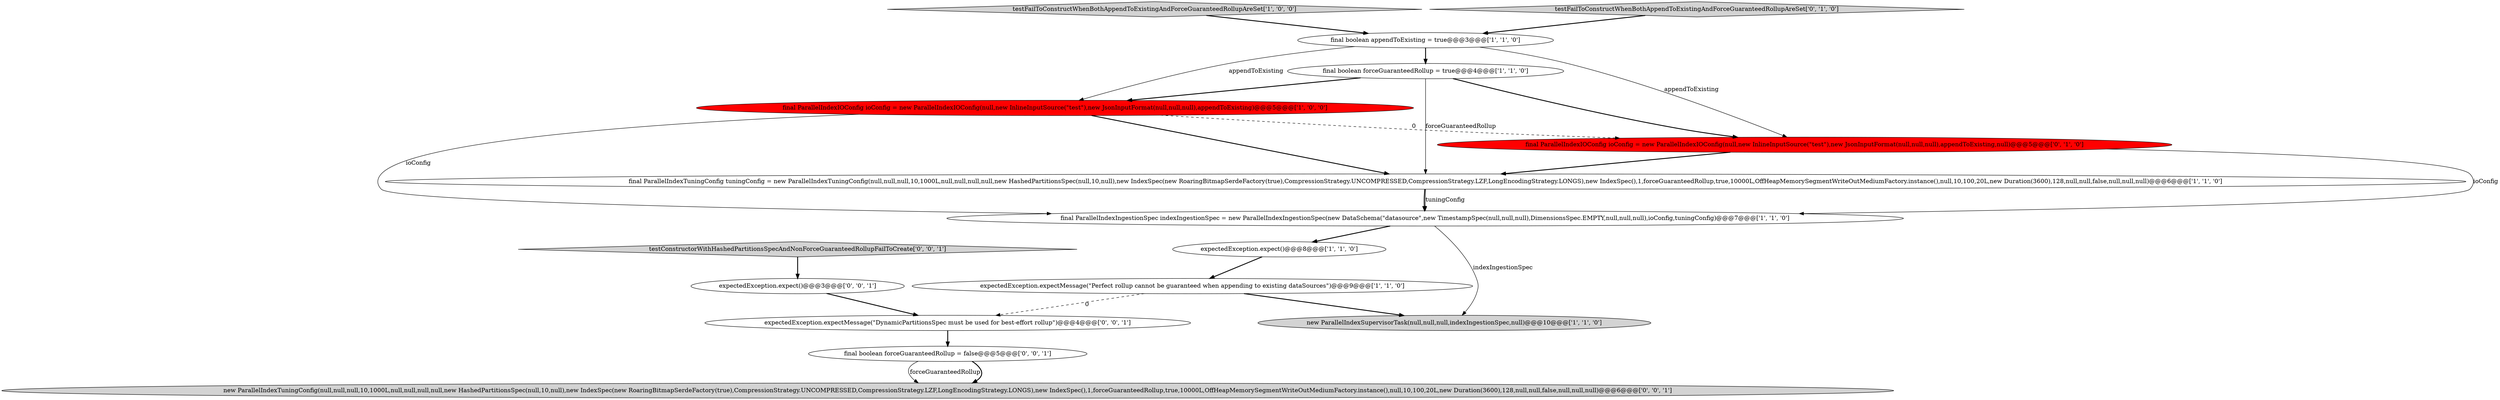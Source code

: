 digraph {
7 [style = filled, label = "final boolean appendToExisting = true@@@3@@@['1', '1', '0']", fillcolor = white, shape = ellipse image = "AAA0AAABBB1BBB"];
1 [style = filled, label = "expectedException.expect()@@@8@@@['1', '1', '0']", fillcolor = white, shape = ellipse image = "AAA0AAABBB1BBB"];
6 [style = filled, label = "testFailToConstructWhenBothAppendToExistingAndForceGuaranteedRollupAreSet['1', '0', '0']", fillcolor = lightgray, shape = diamond image = "AAA0AAABBB1BBB"];
0 [style = filled, label = "final boolean forceGuaranteedRollup = true@@@4@@@['1', '1', '0']", fillcolor = white, shape = ellipse image = "AAA0AAABBB1BBB"];
11 [style = filled, label = "expectedException.expect()@@@3@@@['0', '0', '1']", fillcolor = white, shape = ellipse image = "AAA0AAABBB3BBB"];
8 [style = filled, label = "final ParallelIndexIOConfig ioConfig = new ParallelIndexIOConfig(null,new InlineInputSource(\"test\"),new JsonInputFormat(null,null,null),appendToExisting)@@@5@@@['1', '0', '0']", fillcolor = red, shape = ellipse image = "AAA1AAABBB1BBB"];
9 [style = filled, label = "testFailToConstructWhenBothAppendToExistingAndForceGuaranteedRollupAreSet['0', '1', '0']", fillcolor = lightgray, shape = diamond image = "AAA0AAABBB2BBB"];
2 [style = filled, label = "expectedException.expectMessage(\"Perfect rollup cannot be guaranteed when appending to existing dataSources\")@@@9@@@['1', '1', '0']", fillcolor = white, shape = ellipse image = "AAA0AAABBB1BBB"];
12 [style = filled, label = "expectedException.expectMessage(\"DynamicPartitionsSpec must be used for best-effort rollup\")@@@4@@@['0', '0', '1']", fillcolor = white, shape = ellipse image = "AAA0AAABBB3BBB"];
13 [style = filled, label = "final boolean forceGuaranteedRollup = false@@@5@@@['0', '0', '1']", fillcolor = white, shape = ellipse image = "AAA0AAABBB3BBB"];
5 [style = filled, label = "final ParallelIndexTuningConfig tuningConfig = new ParallelIndexTuningConfig(null,null,null,10,1000L,null,null,null,null,new HashedPartitionsSpec(null,10,null),new IndexSpec(new RoaringBitmapSerdeFactory(true),CompressionStrategy.UNCOMPRESSED,CompressionStrategy.LZF,LongEncodingStrategy.LONGS),new IndexSpec(),1,forceGuaranteedRollup,true,10000L,OffHeapMemorySegmentWriteOutMediumFactory.instance(),null,10,100,20L,new Duration(3600),128,null,null,false,null,null,null)@@@6@@@['1', '1', '0']", fillcolor = white, shape = ellipse image = "AAA0AAABBB1BBB"];
15 [style = filled, label = "testConstructorWithHashedPartitionsSpecAndNonForceGuaranteedRollupFailToCreate['0', '0', '1']", fillcolor = lightgray, shape = diamond image = "AAA0AAABBB3BBB"];
10 [style = filled, label = "final ParallelIndexIOConfig ioConfig = new ParallelIndexIOConfig(null,new InlineInputSource(\"test\"),new JsonInputFormat(null,null,null),appendToExisting,null)@@@5@@@['0', '1', '0']", fillcolor = red, shape = ellipse image = "AAA1AAABBB2BBB"];
14 [style = filled, label = "new ParallelIndexTuningConfig(null,null,null,10,1000L,null,null,null,null,new HashedPartitionsSpec(null,10,null),new IndexSpec(new RoaringBitmapSerdeFactory(true),CompressionStrategy.UNCOMPRESSED,CompressionStrategy.LZF,LongEncodingStrategy.LONGS),new IndexSpec(),1,forceGuaranteedRollup,true,10000L,OffHeapMemorySegmentWriteOutMediumFactory.instance(),null,10,100,20L,new Duration(3600),128,null,null,false,null,null,null)@@@6@@@['0', '0', '1']", fillcolor = lightgray, shape = ellipse image = "AAA0AAABBB3BBB"];
3 [style = filled, label = "final ParallelIndexIngestionSpec indexIngestionSpec = new ParallelIndexIngestionSpec(new DataSchema(\"datasource\",new TimestampSpec(null,null,null),DimensionsSpec.EMPTY,null,null,null),ioConfig,tuningConfig)@@@7@@@['1', '1', '0']", fillcolor = white, shape = ellipse image = "AAA0AAABBB1BBB"];
4 [style = filled, label = "new ParallelIndexSupervisorTask(null,null,null,indexIngestionSpec,null)@@@10@@@['1', '1', '0']", fillcolor = lightgray, shape = ellipse image = "AAA0AAABBB1BBB"];
5->3 [style = bold, label=""];
13->14 [style = solid, label="forceGuaranteedRollup"];
8->10 [style = dashed, label="0"];
3->1 [style = bold, label=""];
0->5 [style = solid, label="forceGuaranteedRollup"];
10->3 [style = solid, label="ioConfig"];
7->0 [style = bold, label=""];
11->12 [style = bold, label=""];
9->7 [style = bold, label=""];
5->3 [style = solid, label="tuningConfig"];
2->4 [style = bold, label=""];
7->10 [style = solid, label="appendToExisting"];
12->13 [style = bold, label=""];
2->12 [style = dashed, label="0"];
0->10 [style = bold, label=""];
10->5 [style = bold, label=""];
15->11 [style = bold, label=""];
8->5 [style = bold, label=""];
8->3 [style = solid, label="ioConfig"];
0->8 [style = bold, label=""];
7->8 [style = solid, label="appendToExisting"];
3->4 [style = solid, label="indexIngestionSpec"];
1->2 [style = bold, label=""];
6->7 [style = bold, label=""];
13->14 [style = bold, label=""];
}
